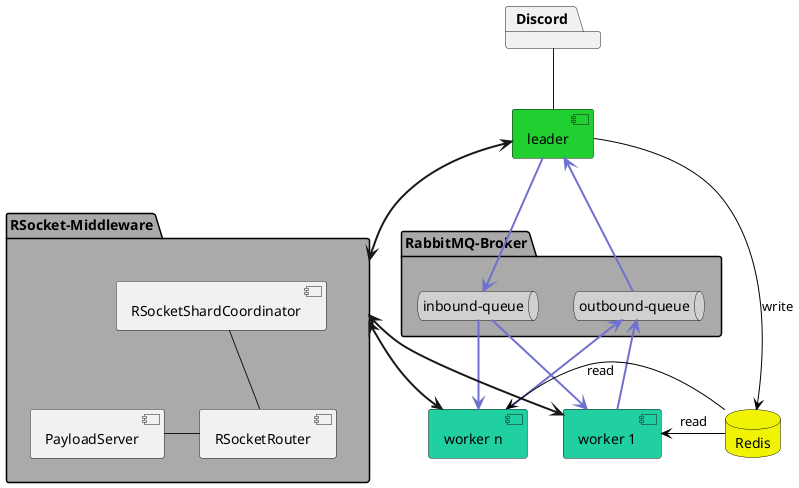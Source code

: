 @startuml

database Redis #f0f404

package "RabbitMQ-Broker" #aaaaaa {
    queue "outbound-queue" as MQ_out #d0d0d0

    queue "inbound-queue" as MQ_in #d0d0d0
'    [RabbitMQBroker] -> MQ_in
}

package "RSocket-Middleware" as rsocket_middleware #aaaaaa {
'    [RSocketRouter] --- [RabbitMQBroker]
'    [RabbitMQBroker] -- [RSocketRouter]
    [PayloadServer] - [RSocketRouter]
    [RSocketShardCoordinator] -- [RSocketRouter]
}
[leader] #20d030
[leader] <=> rsocket_middleware
[leader] ==> MQ_in #7070d0
[leader] <== MQ_out #7070d0
[leader] -right-> [Redis] #000000 :write

[Discord] #ffffff
package "Discord" {
    [Discord] -down- [leader]
}

[worker 1] #20d0a0
[worker n] #20d0a0

MQ_in ==> [worker 1] #7070d0
MQ_in ==> [worker n] #7070d0
MQ_out <== [worker 1] #7070d0
MQ_out <== [worker n] #7070d0
[worker 1] <=up=> rsocket_middleware
[worker n] <=up=> rsocket_middleware
[worker 1] <- [Redis] #000000 : read
[worker n] <- [Redis] #000000 : read
@enduml